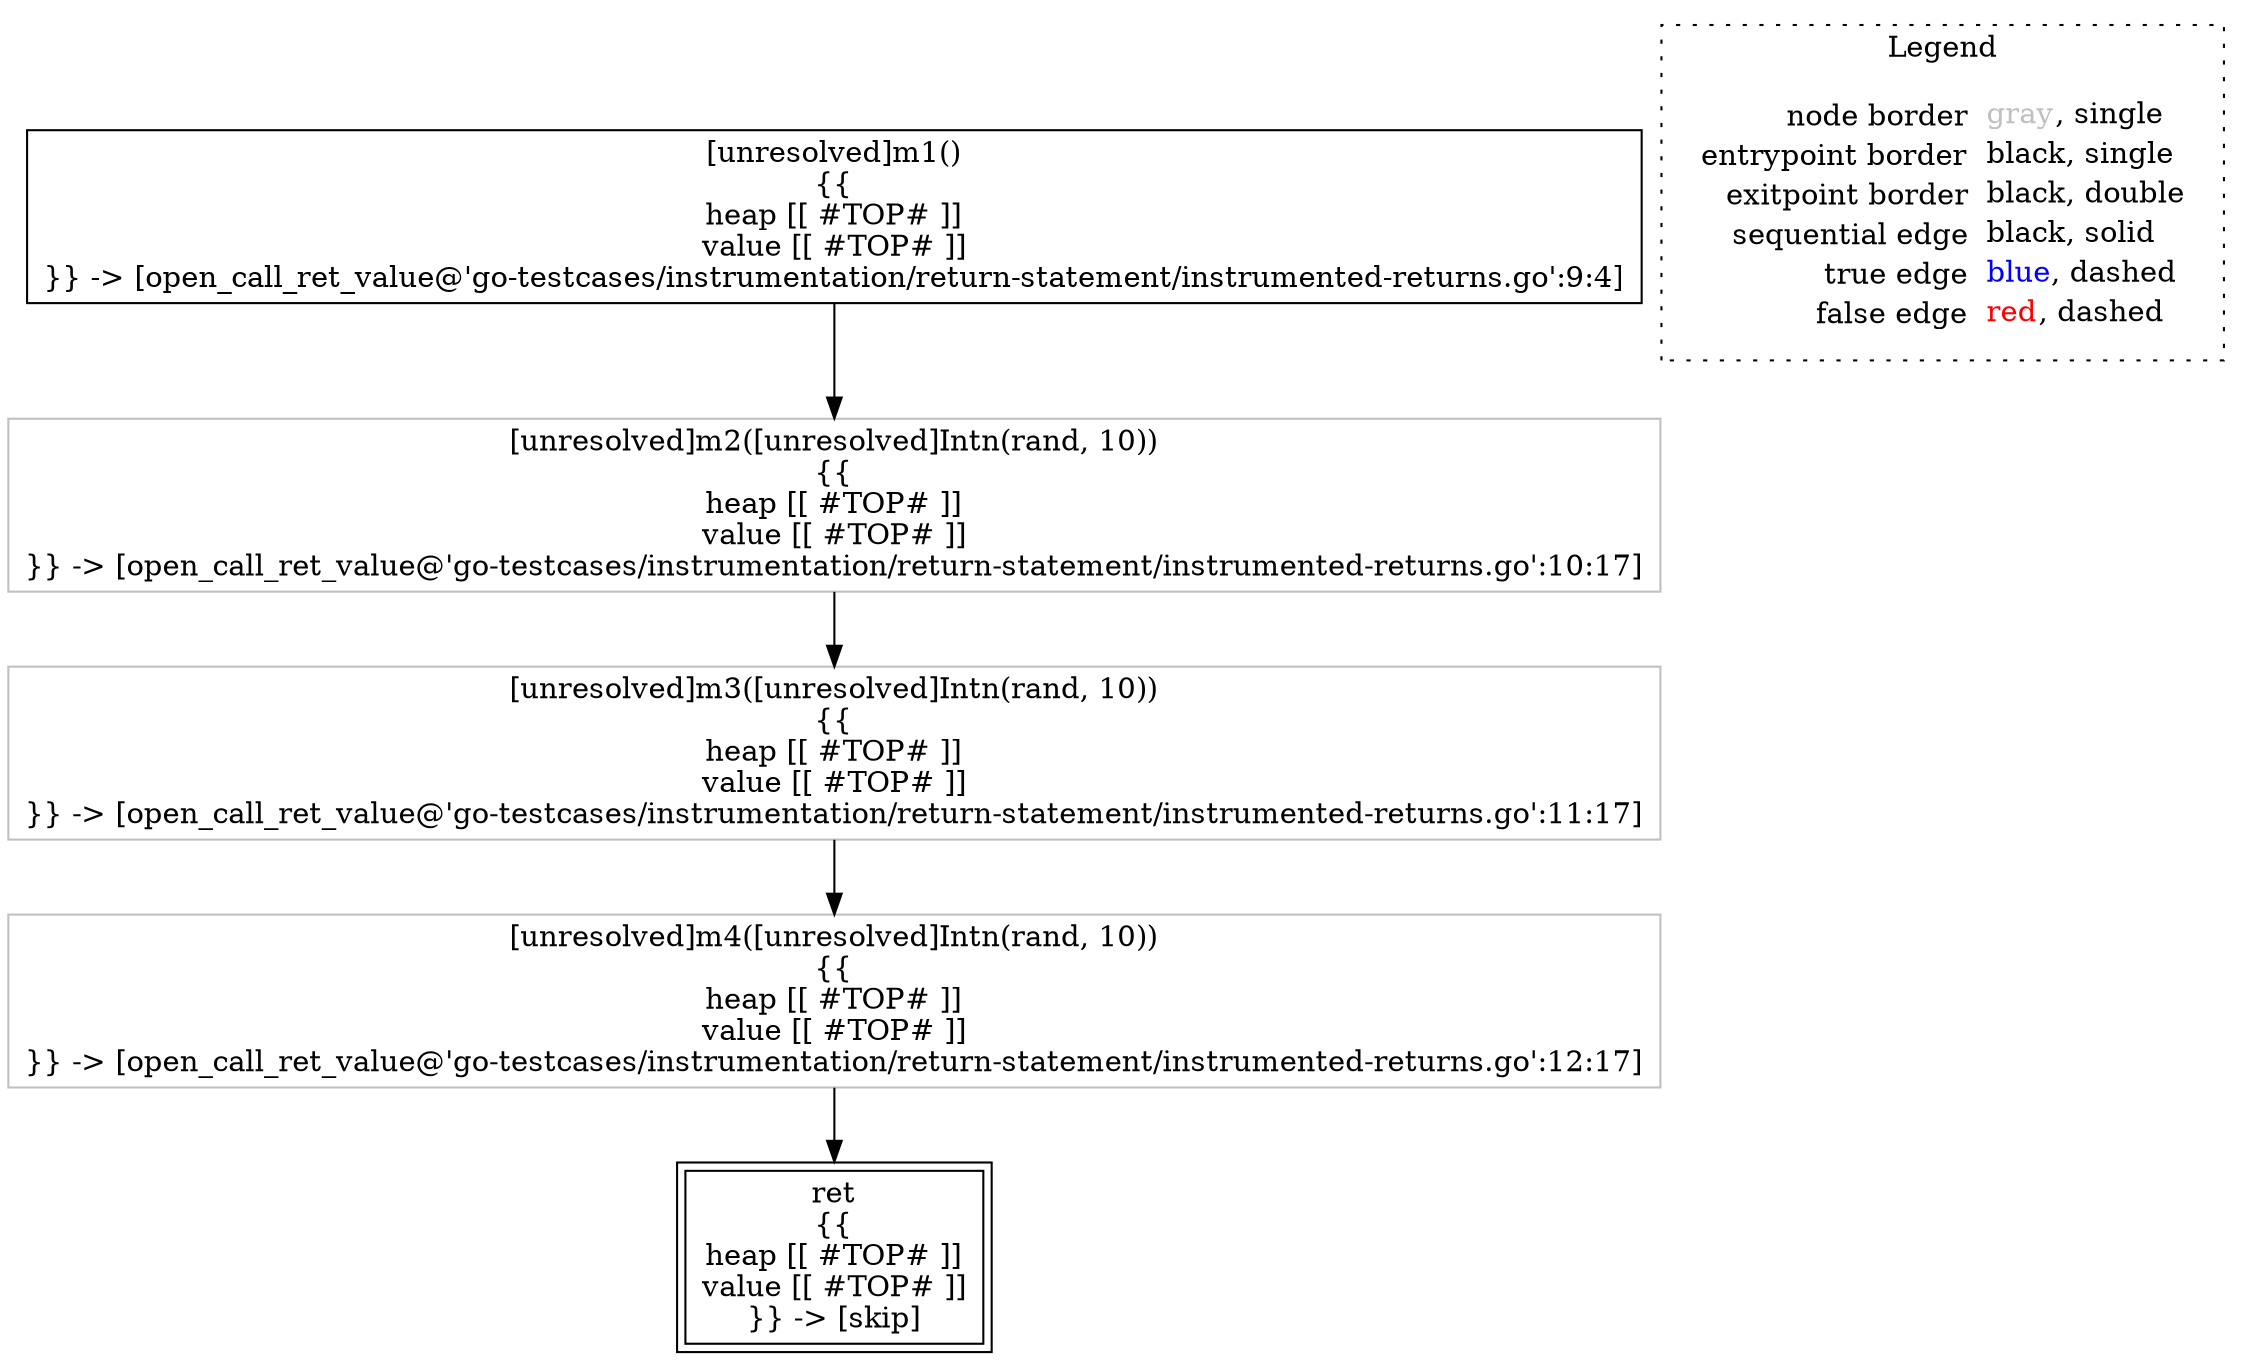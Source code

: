 digraph {
	"node0" [shape="rect",color="black",label=<[unresolved]m1()<BR/>{{<BR/>heap [[ #TOP# ]]<BR/>value [[ #TOP# ]]<BR/>}} -&gt; [open_call_ret_value@'go-testcases/instrumentation/return-statement/instrumented-returns.go':9:4]>];
	"node1" [shape="rect",color="gray",label=<[unresolved]m4([unresolved]Intn(rand, 10))<BR/>{{<BR/>heap [[ #TOP# ]]<BR/>value [[ #TOP# ]]<BR/>}} -&gt; [open_call_ret_value@'go-testcases/instrumentation/return-statement/instrumented-returns.go':12:17]>];
	"node2" [shape="rect",color="gray",label=<[unresolved]m3([unresolved]Intn(rand, 10))<BR/>{{<BR/>heap [[ #TOP# ]]<BR/>value [[ #TOP# ]]<BR/>}} -&gt; [open_call_ret_value@'go-testcases/instrumentation/return-statement/instrumented-returns.go':11:17]>];
	"node3" [shape="rect",color="gray",label=<[unresolved]m2([unresolved]Intn(rand, 10))<BR/>{{<BR/>heap [[ #TOP# ]]<BR/>value [[ #TOP# ]]<BR/>}} -&gt; [open_call_ret_value@'go-testcases/instrumentation/return-statement/instrumented-returns.go':10:17]>];
	"node4" [shape="rect",color="black",peripheries="2",label=<ret<BR/>{{<BR/>heap [[ #TOP# ]]<BR/>value [[ #TOP# ]]<BR/>}} -&gt; [skip]>];
	"node1" -> "node4" [color="black"];
	"node2" -> "node1" [color="black"];
	"node0" -> "node3" [color="black"];
	"node3" -> "node2" [color="black"];
subgraph cluster_legend {
	label="Legend";
	style=dotted;
	node [shape=plaintext];
	"legend" [label=<<table border="0" cellpadding="2" cellspacing="0" cellborder="0"><tr><td align="right">node border&nbsp;</td><td align="left"><font color="gray">gray</font>, single</td></tr><tr><td align="right">entrypoint border&nbsp;</td><td align="left"><font color="black">black</font>, single</td></tr><tr><td align="right">exitpoint border&nbsp;</td><td align="left"><font color="black">black</font>, double</td></tr><tr><td align="right">sequential edge&nbsp;</td><td align="left"><font color="black">black</font>, solid</td></tr><tr><td align="right">true edge&nbsp;</td><td align="left"><font color="blue">blue</font>, dashed</td></tr><tr><td align="right">false edge&nbsp;</td><td align="left"><font color="red">red</font>, dashed</td></tr></table>>];
}

}
